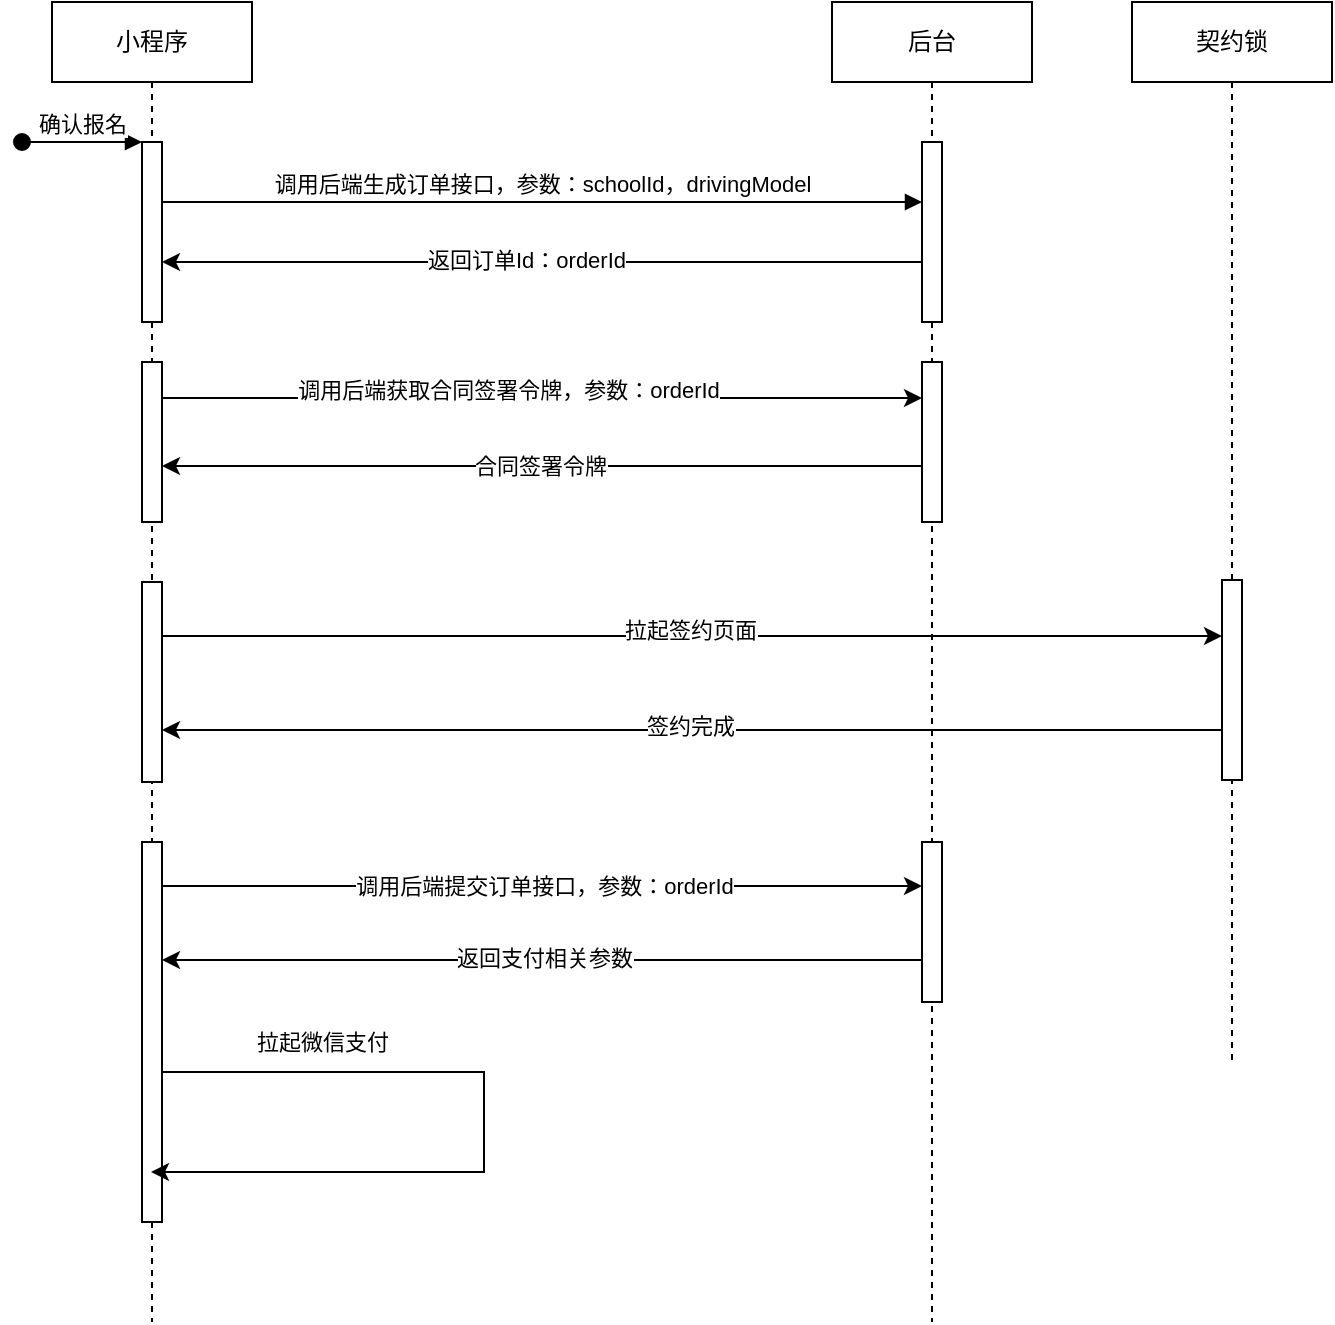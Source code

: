 <mxfile version="22.0.4" type="github">
  <diagram name="Page-1" id="2YBvvXClWsGukQMizWep">
    <mxGraphModel dx="1221" dy="820" grid="1" gridSize="10" guides="1" tooltips="1" connect="1" arrows="1" fold="1" page="1" pageScale="1" pageWidth="850" pageHeight="1100" math="0" shadow="0">
      <root>
        <mxCell id="0" />
        <mxCell id="1" parent="0" />
        <mxCell id="aM9ryv3xv72pqoxQDRHE-1" value="小程序" style="shape=umlLifeline;perimeter=lifelinePerimeter;whiteSpace=wrap;html=1;container=0;dropTarget=0;collapsible=0;recursiveResize=0;outlineConnect=0;portConstraint=eastwest;newEdgeStyle={&quot;edgeStyle&quot;:&quot;elbowEdgeStyle&quot;,&quot;elbow&quot;:&quot;vertical&quot;,&quot;curved&quot;:0,&quot;rounded&quot;:0};" parent="1" vertex="1">
          <mxGeometry x="107" y="60" width="100" height="660" as="geometry" />
        </mxCell>
        <mxCell id="aM9ryv3xv72pqoxQDRHE-2" value="" style="html=1;points=[];perimeter=orthogonalPerimeter;outlineConnect=0;targetShapes=umlLifeline;portConstraint=eastwest;newEdgeStyle={&quot;edgeStyle&quot;:&quot;elbowEdgeStyle&quot;,&quot;elbow&quot;:&quot;vertical&quot;,&quot;curved&quot;:0,&quot;rounded&quot;:0};" parent="aM9ryv3xv72pqoxQDRHE-1" vertex="1">
          <mxGeometry x="45" y="70" width="10" height="90" as="geometry" />
        </mxCell>
        <mxCell id="aM9ryv3xv72pqoxQDRHE-3" value="确认报名" style="html=1;verticalAlign=bottom;startArrow=oval;endArrow=block;startSize=8;edgeStyle=elbowEdgeStyle;elbow=vertical;curved=0;rounded=0;" parent="aM9ryv3xv72pqoxQDRHE-1" target="aM9ryv3xv72pqoxQDRHE-2" edge="1">
          <mxGeometry relative="1" as="geometry">
            <mxPoint x="-15" y="70" as="sourcePoint" />
          </mxGeometry>
        </mxCell>
        <mxCell id="4Rx0A-FjlM9yOQH7fPY3-11" value="" style="html=1;points=[];perimeter=orthogonalPerimeter;outlineConnect=0;targetShapes=umlLifeline;portConstraint=eastwest;newEdgeStyle={&quot;edgeStyle&quot;:&quot;elbowEdgeStyle&quot;,&quot;elbow&quot;:&quot;vertical&quot;,&quot;curved&quot;:0,&quot;rounded&quot;:0};" vertex="1" parent="aM9ryv3xv72pqoxQDRHE-1">
          <mxGeometry x="45" y="290" width="10" height="100" as="geometry" />
        </mxCell>
        <mxCell id="4Rx0A-FjlM9yOQH7fPY3-7" value="" style="html=1;points=[];perimeter=orthogonalPerimeter;outlineConnect=0;targetShapes=umlLifeline;portConstraint=eastwest;newEdgeStyle={&quot;edgeStyle&quot;:&quot;elbowEdgeStyle&quot;,&quot;elbow&quot;:&quot;vertical&quot;,&quot;curved&quot;:0,&quot;rounded&quot;:0};" vertex="1" parent="aM9ryv3xv72pqoxQDRHE-1">
          <mxGeometry x="45" y="180" width="10" height="80" as="geometry" />
        </mxCell>
        <mxCell id="aM9ryv3xv72pqoxQDRHE-5" value="后台" style="shape=umlLifeline;perimeter=lifelinePerimeter;whiteSpace=wrap;html=1;container=0;dropTarget=0;collapsible=0;recursiveResize=0;outlineConnect=0;portConstraint=eastwest;newEdgeStyle={&quot;edgeStyle&quot;:&quot;elbowEdgeStyle&quot;,&quot;elbow&quot;:&quot;vertical&quot;,&quot;curved&quot;:0,&quot;rounded&quot;:0};" parent="1" vertex="1">
          <mxGeometry x="497" y="60" width="100" height="660" as="geometry" />
        </mxCell>
        <mxCell id="aM9ryv3xv72pqoxQDRHE-6" value="" style="html=1;points=[];perimeter=orthogonalPerimeter;outlineConnect=0;targetShapes=umlLifeline;portConstraint=eastwest;newEdgeStyle={&quot;edgeStyle&quot;:&quot;elbowEdgeStyle&quot;,&quot;elbow&quot;:&quot;vertical&quot;,&quot;curved&quot;:0,&quot;rounded&quot;:0};" parent="aM9ryv3xv72pqoxQDRHE-5" vertex="1">
          <mxGeometry x="45" y="70" width="10" height="90" as="geometry" />
        </mxCell>
        <mxCell id="4Rx0A-FjlM9yOQH7fPY3-16" value="" style="html=1;points=[];perimeter=orthogonalPerimeter;outlineConnect=0;targetShapes=umlLifeline;portConstraint=eastwest;newEdgeStyle={&quot;edgeStyle&quot;:&quot;elbowEdgeStyle&quot;,&quot;elbow&quot;:&quot;vertical&quot;,&quot;curved&quot;:0,&quot;rounded&quot;:0};" vertex="1" parent="aM9ryv3xv72pqoxQDRHE-5">
          <mxGeometry x="45" y="420" width="10" height="80" as="geometry" />
        </mxCell>
        <mxCell id="4Rx0A-FjlM9yOQH7fPY3-8" value="" style="html=1;points=[];perimeter=orthogonalPerimeter;outlineConnect=0;targetShapes=umlLifeline;portConstraint=eastwest;newEdgeStyle={&quot;edgeStyle&quot;:&quot;elbowEdgeStyle&quot;,&quot;elbow&quot;:&quot;vertical&quot;,&quot;curved&quot;:0,&quot;rounded&quot;:0};" vertex="1" parent="aM9ryv3xv72pqoxQDRHE-5">
          <mxGeometry x="45" y="180" width="10" height="80" as="geometry" />
        </mxCell>
        <mxCell id="aM9ryv3xv72pqoxQDRHE-9" value="调用后端生成订单接口，参数：schoolId，drivingModel" style="html=1;verticalAlign=bottom;endArrow=block;edgeStyle=elbowEdgeStyle;elbow=vertical;curved=0;rounded=0;" parent="1" source="aM9ryv3xv72pqoxQDRHE-2" target="aM9ryv3xv72pqoxQDRHE-6" edge="1">
          <mxGeometry relative="1" as="geometry">
            <mxPoint x="82" y="160" as="sourcePoint" />
            <Array as="points">
              <mxPoint x="227" y="160" />
            </Array>
            <mxPoint x="527" y="160" as="targetPoint" />
          </mxGeometry>
        </mxCell>
        <mxCell id="4Rx0A-FjlM9yOQH7fPY3-1" value="" style="endArrow=classic;html=1;rounded=0;" edge="1" parent="1" target="aM9ryv3xv72pqoxQDRHE-2">
          <mxGeometry width="50" height="50" relative="1" as="geometry">
            <mxPoint x="542" y="190" as="sourcePoint" />
            <mxPoint x="187" y="190" as="targetPoint" />
          </mxGeometry>
        </mxCell>
        <mxCell id="4Rx0A-FjlM9yOQH7fPY3-2" value="返回订单Id：orderId" style="edgeLabel;html=1;align=center;verticalAlign=middle;resizable=0;points=[];" vertex="1" connectable="0" parent="4Rx0A-FjlM9yOQH7fPY3-1">
          <mxGeometry x="0.041" y="-1" relative="1" as="geometry">
            <mxPoint as="offset" />
          </mxGeometry>
        </mxCell>
        <mxCell id="4Rx0A-FjlM9yOQH7fPY3-3" value="" style="endArrow=classic;html=1;rounded=0;" edge="1" parent="1">
          <mxGeometry width="50" height="50" relative="1" as="geometry">
            <mxPoint x="162" y="258" as="sourcePoint" />
            <mxPoint x="542" y="258" as="targetPoint" />
          </mxGeometry>
        </mxCell>
        <mxCell id="4Rx0A-FjlM9yOQH7fPY3-4" value="调用后端获取合同签署令牌，参数：orderId" style="edgeLabel;html=1;align=center;verticalAlign=middle;resizable=0;points=[];" vertex="1" connectable="0" parent="4Rx0A-FjlM9yOQH7fPY3-3">
          <mxGeometry x="-0.324" y="4" relative="1" as="geometry">
            <mxPoint x="44" as="offset" />
          </mxGeometry>
        </mxCell>
        <mxCell id="4Rx0A-FjlM9yOQH7fPY3-5" value="契约锁" style="shape=umlLifeline;perimeter=lifelinePerimeter;whiteSpace=wrap;html=1;container=0;dropTarget=0;collapsible=0;recursiveResize=0;outlineConnect=0;portConstraint=eastwest;newEdgeStyle={&quot;edgeStyle&quot;:&quot;elbowEdgeStyle&quot;,&quot;elbow&quot;:&quot;vertical&quot;,&quot;curved&quot;:0,&quot;rounded&quot;:0};" vertex="1" parent="1">
          <mxGeometry x="647" y="60" width="100" height="530" as="geometry" />
        </mxCell>
        <mxCell id="4Rx0A-FjlM9yOQH7fPY3-6" value="" style="html=1;points=[];perimeter=orthogonalPerimeter;outlineConnect=0;targetShapes=umlLifeline;portConstraint=eastwest;newEdgeStyle={&quot;edgeStyle&quot;:&quot;elbowEdgeStyle&quot;,&quot;elbow&quot;:&quot;vertical&quot;,&quot;curved&quot;:0,&quot;rounded&quot;:0};" vertex="1" parent="4Rx0A-FjlM9yOQH7fPY3-5">
          <mxGeometry x="45" y="289" width="10" height="100" as="geometry" />
        </mxCell>
        <mxCell id="4Rx0A-FjlM9yOQH7fPY3-9" value="" style="endArrow=classic;html=1;rounded=0;" edge="1" parent="1">
          <mxGeometry width="50" height="50" relative="1" as="geometry">
            <mxPoint x="542" y="292" as="sourcePoint" />
            <mxPoint x="162" y="292" as="targetPoint" />
          </mxGeometry>
        </mxCell>
        <mxCell id="4Rx0A-FjlM9yOQH7fPY3-10" value="合同签署令牌" style="edgeLabel;html=1;align=center;verticalAlign=middle;resizable=0;points=[];" vertex="1" connectable="0" parent="4Rx0A-FjlM9yOQH7fPY3-9">
          <mxGeometry x="0.004" relative="1" as="geometry">
            <mxPoint as="offset" />
          </mxGeometry>
        </mxCell>
        <mxCell id="4Rx0A-FjlM9yOQH7fPY3-12" value="" style="endArrow=classic;html=1;rounded=0;" edge="1" parent="1">
          <mxGeometry width="50" height="50" relative="1" as="geometry">
            <mxPoint x="162" y="377" as="sourcePoint" />
            <mxPoint x="692" y="377" as="targetPoint" />
          </mxGeometry>
        </mxCell>
        <mxCell id="4Rx0A-FjlM9yOQH7fPY3-13" value="拉起签约页面" style="edgeLabel;html=1;align=center;verticalAlign=middle;resizable=0;points=[];" vertex="1" connectable="0" parent="4Rx0A-FjlM9yOQH7fPY3-12">
          <mxGeometry x="-0.172" y="3" relative="1" as="geometry">
            <mxPoint x="44" as="offset" />
          </mxGeometry>
        </mxCell>
        <mxCell id="4Rx0A-FjlM9yOQH7fPY3-14" value="" style="endArrow=classic;html=1;rounded=0;" edge="1" parent="1">
          <mxGeometry width="50" height="50" relative="1" as="geometry">
            <mxPoint x="692" y="424" as="sourcePoint" />
            <mxPoint x="162" y="424" as="targetPoint" />
          </mxGeometry>
        </mxCell>
        <mxCell id="4Rx0A-FjlM9yOQH7fPY3-15" value="签约完成" style="edgeLabel;html=1;align=center;verticalAlign=middle;resizable=0;points=[];" vertex="1" connectable="0" parent="4Rx0A-FjlM9yOQH7fPY3-14">
          <mxGeometry x="0.006" y="-2" relative="1" as="geometry">
            <mxPoint as="offset" />
          </mxGeometry>
        </mxCell>
        <mxCell id="4Rx0A-FjlM9yOQH7fPY3-17" value="" style="html=1;points=[];perimeter=orthogonalPerimeter;outlineConnect=0;targetShapes=umlLifeline;portConstraint=eastwest;newEdgeStyle={&quot;edgeStyle&quot;:&quot;elbowEdgeStyle&quot;,&quot;elbow&quot;:&quot;vertical&quot;,&quot;curved&quot;:0,&quot;rounded&quot;:0};" vertex="1" parent="1">
          <mxGeometry x="152" y="480" width="10" height="190" as="geometry" />
        </mxCell>
        <mxCell id="4Rx0A-FjlM9yOQH7fPY3-18" value="" style="endArrow=classic;html=1;rounded=0;" edge="1" parent="1">
          <mxGeometry width="50" height="50" relative="1" as="geometry">
            <mxPoint x="162" y="502" as="sourcePoint" />
            <mxPoint x="542" y="502" as="targetPoint" />
          </mxGeometry>
        </mxCell>
        <mxCell id="4Rx0A-FjlM9yOQH7fPY3-19" value="调用后端提交订单接口，参数：orderId" style="edgeLabel;html=1;align=center;verticalAlign=middle;resizable=0;points=[];" vertex="1" connectable="0" parent="4Rx0A-FjlM9yOQH7fPY3-18">
          <mxGeometry x="0.002" relative="1" as="geometry">
            <mxPoint as="offset" />
          </mxGeometry>
        </mxCell>
        <mxCell id="4Rx0A-FjlM9yOQH7fPY3-20" value="" style="endArrow=classic;html=1;rounded=0;" edge="1" parent="1">
          <mxGeometry width="50" height="50" relative="1" as="geometry">
            <mxPoint x="542" y="539" as="sourcePoint" />
            <mxPoint x="162" y="539" as="targetPoint" />
          </mxGeometry>
        </mxCell>
        <mxCell id="4Rx0A-FjlM9yOQH7fPY3-21" value="返回支付相关参数" style="edgeLabel;html=1;align=center;verticalAlign=middle;resizable=0;points=[];" vertex="1" connectable="0" parent="4Rx0A-FjlM9yOQH7fPY3-20">
          <mxGeometry x="-0.002" y="-1" relative="1" as="geometry">
            <mxPoint as="offset" />
          </mxGeometry>
        </mxCell>
        <mxCell id="4Rx0A-FjlM9yOQH7fPY3-22" value="" style="endArrow=classic;html=1;rounded=0;exitX=1;exitY=0.579;exitDx=0;exitDy=0;exitPerimeter=0;" edge="1" parent="1">
          <mxGeometry width="50" height="50" relative="1" as="geometry">
            <mxPoint x="162" y="595.01" as="sourcePoint" />
            <mxPoint x="156.5" y="645" as="targetPoint" />
            <Array as="points">
              <mxPoint x="323" y="595" />
              <mxPoint x="323" y="645" />
            </Array>
          </mxGeometry>
        </mxCell>
        <mxCell id="4Rx0A-FjlM9yOQH7fPY3-23" value="拉起微信支付" style="edgeLabel;html=1;align=center;verticalAlign=middle;resizable=0;points=[];" vertex="1" connectable="0" parent="4Rx0A-FjlM9yOQH7fPY3-22">
          <mxGeometry x="-0.578" relative="1" as="geometry">
            <mxPoint y="-15" as="offset" />
          </mxGeometry>
        </mxCell>
      </root>
    </mxGraphModel>
  </diagram>
</mxfile>
